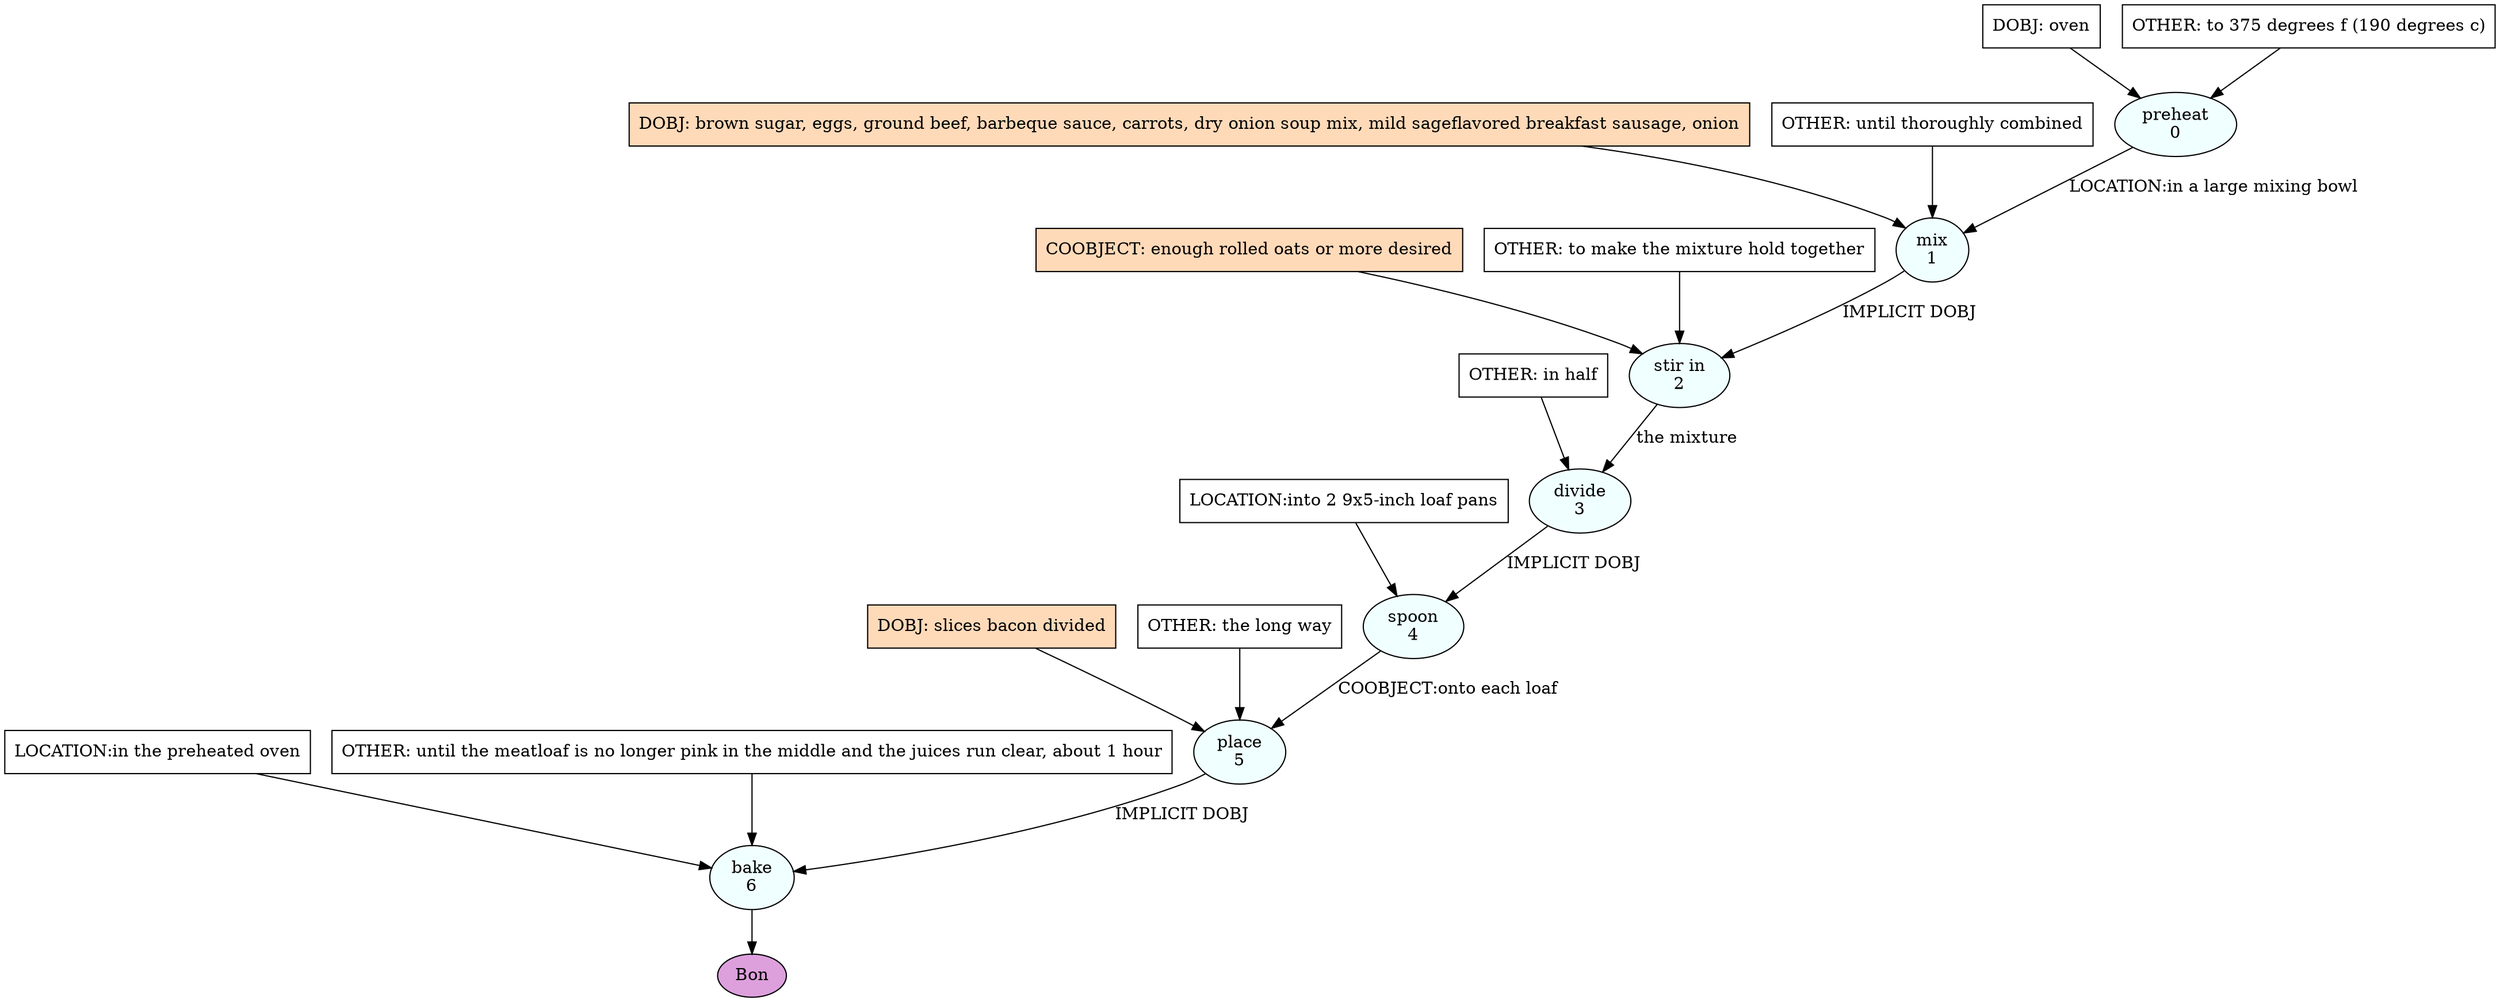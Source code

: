 digraph recipe {
E0[label="preheat
0", shape=oval, style=filled, fillcolor=azure]
E1[label="mix
1", shape=oval, style=filled, fillcolor=azure]
E2[label="stir in
2", shape=oval, style=filled, fillcolor=azure]
E3[label="divide
3", shape=oval, style=filled, fillcolor=azure]
E4[label="spoon
4", shape=oval, style=filled, fillcolor=azure]
E5[label="place
5", shape=oval, style=filled, fillcolor=azure]
E6[label="bake
6", shape=oval, style=filled, fillcolor=azure]
D0[label="DOBJ: oven", shape=box, style=filled, fillcolor=white]
D0 -> E0
O0_0[label="OTHER: to 375 degrees f (190 degrees c)", shape=box, style=filled, fillcolor=white]
O0_0 -> E0
D1_ing[label="DOBJ: brown sugar, eggs, ground beef, barbeque sauce, carrots, dry onion soup mix, mild sageflavored breakfast sausage, onion", shape=box, style=filled, fillcolor=peachpuff]
D1_ing -> E1
E0 -> E1 [label="LOCATION:in a large mixing bowl"]
O1_0_0[label="OTHER: until thoroughly combined", shape=box, style=filled, fillcolor=white]
O1_0_0 -> E1
E1 -> E2 [label="IMPLICIT DOBJ"]
P2_0_ing[label="COOBJECT: enough rolled oats or more desired", shape=box, style=filled, fillcolor=peachpuff]
P2_0_ing -> E2
O2_0_0[label="OTHER: to make the mixture hold together", shape=box, style=filled, fillcolor=white]
O2_0_0 -> E2
E2 -> E3 [label="the mixture"]
O3_0_0[label="OTHER: in half", shape=box, style=filled, fillcolor=white]
O3_0_0 -> E3
E3 -> E4 [label="IMPLICIT DOBJ"]
P4_0_0[label="LOCATION:into 2 9x5-inch loaf pans", shape=box, style=filled, fillcolor=white]
P4_0_0 -> E4
D5_ing[label="DOBJ: slices bacon divided", shape=box, style=filled, fillcolor=peachpuff]
D5_ing -> E5
E4 -> E5 [label="COOBJECT:onto each loaf"]
O5_0_0[label="OTHER: the long way", shape=box, style=filled, fillcolor=white]
O5_0_0 -> E5
E5 -> E6 [label="IMPLICIT DOBJ"]
P6_0_0[label="LOCATION:in the preheated oven", shape=box, style=filled, fillcolor=white]
P6_0_0 -> E6
O6_0_0[label="OTHER: until the meatloaf is no longer pink in the middle and the juices run clear, about 1 hour", shape=box, style=filled, fillcolor=white]
O6_0_0 -> E6
EOR[label="Bon", shape=oval, style=filled, fillcolor=plum]
E6 -> EOR
}
